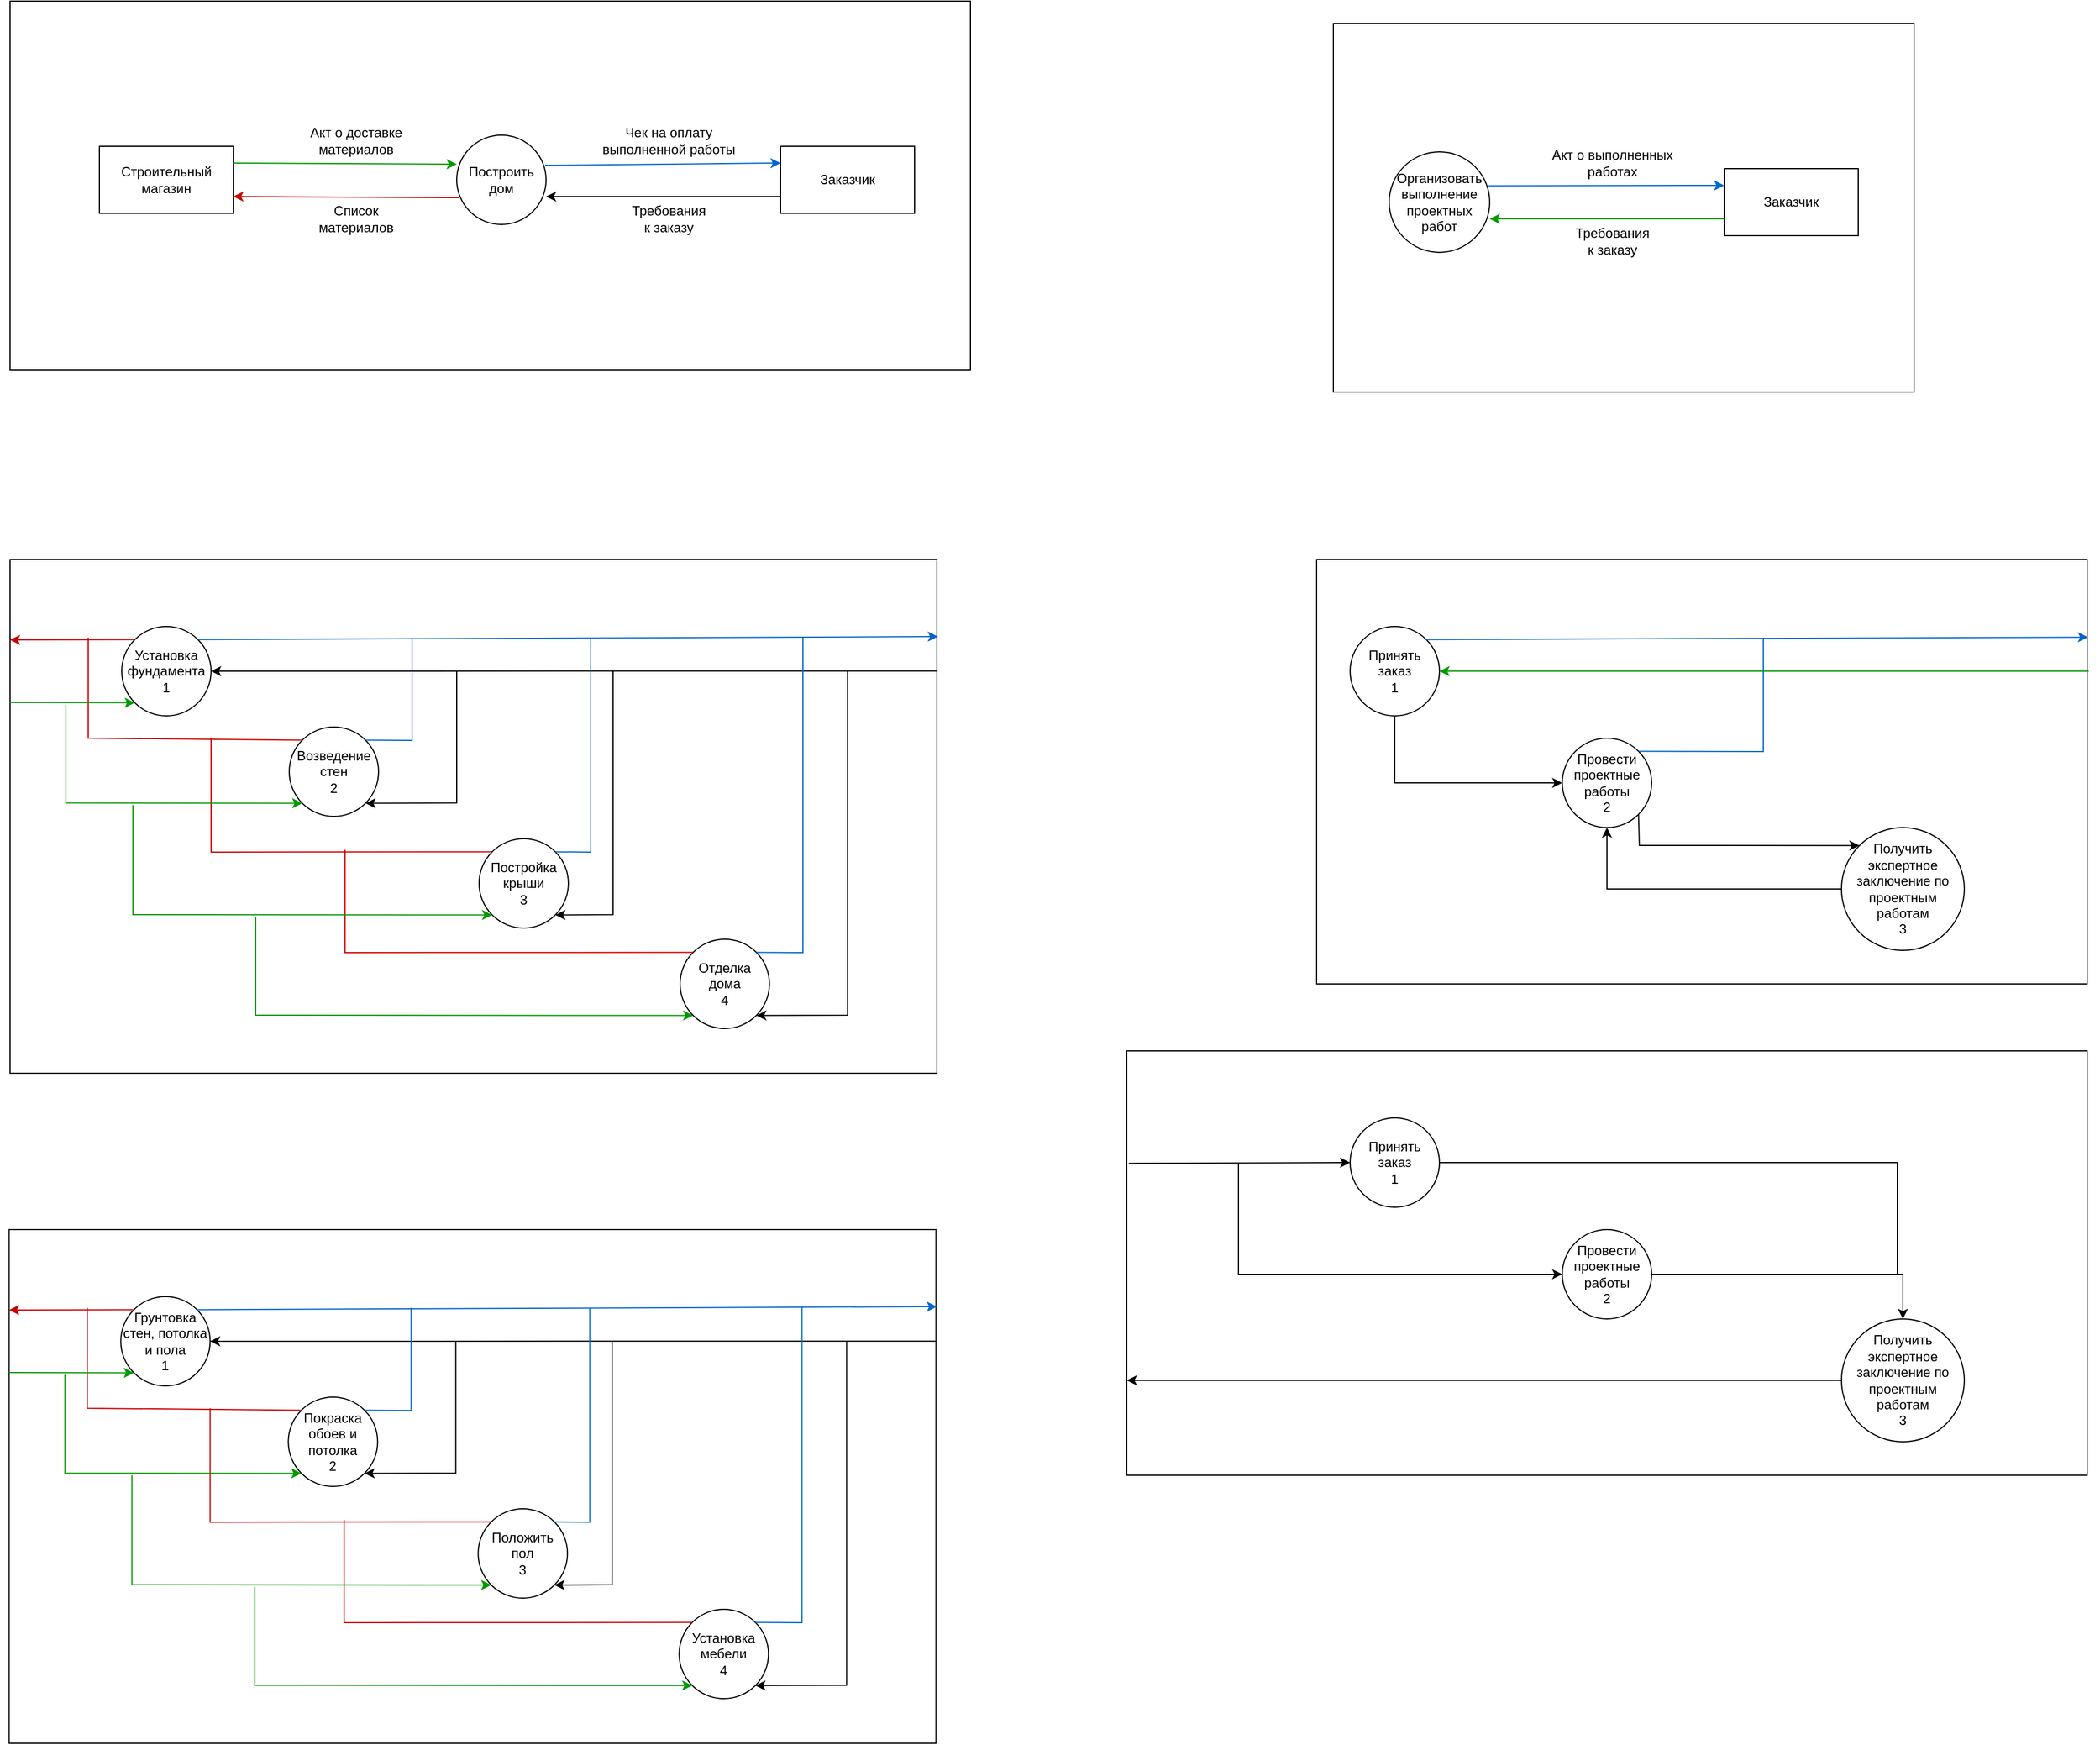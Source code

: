 <mxfile version="15.9.1" type="github">
  <diagram id="kLGH8_wrRS2nDSFc4sI2" name="Page-1">
    <mxGraphModel dx="1185" dy="635" grid="1" gridSize="10" guides="1" tooltips="1" connect="1" arrows="1" fold="1" page="1" pageScale="1" pageWidth="1654" pageHeight="2336" math="0" shadow="0">
      <root>
        <mxCell id="0" />
        <mxCell id="1" parent="0" />
        <mxCell id="j8icqUQ1kfynVK54_Jyx-13" value="" style="rounded=0;whiteSpace=wrap;html=1;" vertex="1" parent="1">
          <mxGeometry x="130" y="150" width="860" height="330" as="geometry" />
        </mxCell>
        <mxCell id="j8icqUQ1kfynVK54_Jyx-1" value="Построить дом" style="ellipse;whiteSpace=wrap;html=1;aspect=fixed;" vertex="1" parent="1">
          <mxGeometry x="530" y="270" width="80" height="80" as="geometry" />
        </mxCell>
        <mxCell id="j8icqUQ1kfynVK54_Jyx-3" value="Заказчик" style="rounded=0;whiteSpace=wrap;html=1;" vertex="1" parent="1">
          <mxGeometry x="820" y="280" width="120" height="60" as="geometry" />
        </mxCell>
        <mxCell id="j8icqUQ1kfynVK54_Jyx-4" value="Строительный магазин" style="rounded=0;whiteSpace=wrap;html=1;" vertex="1" parent="1">
          <mxGeometry x="210" y="280" width="120" height="60" as="geometry" />
        </mxCell>
        <mxCell id="j8icqUQ1kfynVK54_Jyx-5" value="" style="endArrow=classic;html=1;rounded=0;exitX=1;exitY=0.25;exitDx=0;exitDy=0;entryX=0;entryY=0.325;entryDx=0;entryDy=0;entryPerimeter=0;strokeColor=#009900;" edge="1" parent="1" source="j8icqUQ1kfynVK54_Jyx-4" target="j8icqUQ1kfynVK54_Jyx-1">
          <mxGeometry width="50" height="50" relative="1" as="geometry">
            <mxPoint x="430" y="450" as="sourcePoint" />
            <mxPoint x="480" y="400" as="targetPoint" />
          </mxGeometry>
        </mxCell>
        <mxCell id="j8icqUQ1kfynVK54_Jyx-6" value="" style="endArrow=classic;html=1;rounded=0;exitX=0.025;exitY=0.7;exitDx=0;exitDy=0;exitPerimeter=0;entryX=1;entryY=0.75;entryDx=0;entryDy=0;strokeColor=#CC0000;" edge="1" parent="1" source="j8icqUQ1kfynVK54_Jyx-1" target="j8icqUQ1kfynVK54_Jyx-4">
          <mxGeometry width="50" height="50" relative="1" as="geometry">
            <mxPoint x="450" y="390" as="sourcePoint" />
            <mxPoint x="500" y="340" as="targetPoint" />
          </mxGeometry>
        </mxCell>
        <mxCell id="j8icqUQ1kfynVK54_Jyx-7" value="" style="endArrow=classic;html=1;rounded=0;exitX=0.988;exitY=0.338;exitDx=0;exitDy=0;exitPerimeter=0;entryX=0;entryY=0.25;entryDx=0;entryDy=0;strokeColor=#0066CC;" edge="1" parent="1" source="j8icqUQ1kfynVK54_Jyx-1" target="j8icqUQ1kfynVK54_Jyx-3">
          <mxGeometry width="50" height="50" relative="1" as="geometry">
            <mxPoint x="630" y="370" as="sourcePoint" />
            <mxPoint x="680" y="320" as="targetPoint" />
          </mxGeometry>
        </mxCell>
        <mxCell id="j8icqUQ1kfynVK54_Jyx-8" value="" style="endArrow=classic;html=1;rounded=0;exitX=0;exitY=0.75;exitDx=0;exitDy=0;" edge="1" parent="1" source="j8icqUQ1kfynVK54_Jyx-3">
          <mxGeometry width="50" height="50" relative="1" as="geometry">
            <mxPoint x="660" y="400" as="sourcePoint" />
            <mxPoint x="610" y="325" as="targetPoint" />
          </mxGeometry>
        </mxCell>
        <mxCell id="j8icqUQ1kfynVK54_Jyx-9" value="Требования к заказу" style="text;html=1;strokeColor=none;fillColor=none;align=center;verticalAlign=middle;whiteSpace=wrap;rounded=0;" vertex="1" parent="1">
          <mxGeometry x="690" y="330" width="60" height="30" as="geometry" />
        </mxCell>
        <mxCell id="j8icqUQ1kfynVK54_Jyx-10" value="Акт о доставке материалов" style="text;html=1;strokeColor=none;fillColor=none;align=center;verticalAlign=middle;whiteSpace=wrap;rounded=0;" vertex="1" parent="1">
          <mxGeometry x="380" y="260" width="120" height="30" as="geometry" />
        </mxCell>
        <mxCell id="j8icqUQ1kfynVK54_Jyx-11" value="Список материалов" style="text;html=1;strokeColor=none;fillColor=none;align=center;verticalAlign=middle;whiteSpace=wrap;rounded=0;" vertex="1" parent="1">
          <mxGeometry x="410" y="330" width="60" height="30" as="geometry" />
        </mxCell>
        <mxCell id="j8icqUQ1kfynVK54_Jyx-12" value="Чек на оплату выполненной работы" style="text;html=1;strokeColor=none;fillColor=none;align=center;verticalAlign=middle;whiteSpace=wrap;rounded=0;" vertex="1" parent="1">
          <mxGeometry x="650" y="260" width="140" height="30" as="geometry" />
        </mxCell>
        <mxCell id="j8icqUQ1kfynVK54_Jyx-14" value="" style="rounded=0;whiteSpace=wrap;html=1;" vertex="1" parent="1">
          <mxGeometry x="130" y="650" width="830" height="460" as="geometry" />
        </mxCell>
        <mxCell id="j8icqUQ1kfynVK54_Jyx-15" value="Установка фундамента&lt;br&gt;1" style="ellipse;whiteSpace=wrap;html=1;aspect=fixed;" vertex="1" parent="1">
          <mxGeometry x="230" y="710" width="80" height="80" as="geometry" />
        </mxCell>
        <mxCell id="j8icqUQ1kfynVK54_Jyx-16" value="Возведение стен&lt;br&gt;2" style="ellipse;whiteSpace=wrap;html=1;aspect=fixed;" vertex="1" parent="1">
          <mxGeometry x="380" y="800" width="80" height="80" as="geometry" />
        </mxCell>
        <mxCell id="j8icqUQ1kfynVK54_Jyx-17" value="Постройка крыши&lt;br&gt;3" style="ellipse;whiteSpace=wrap;html=1;aspect=fixed;" vertex="1" parent="1">
          <mxGeometry x="550" y="900" width="80" height="80" as="geometry" />
        </mxCell>
        <mxCell id="j8icqUQ1kfynVK54_Jyx-18" value="Отделка дома&lt;br&gt;4" style="ellipse;whiteSpace=wrap;html=1;aspect=fixed;" vertex="1" parent="1">
          <mxGeometry x="730" y="990" width="80" height="80" as="geometry" />
        </mxCell>
        <mxCell id="j8icqUQ1kfynVK54_Jyx-19" value="" style="endArrow=classic;html=1;rounded=0;exitX=1;exitY=0.217;exitDx=0;exitDy=0;exitPerimeter=0;entryX=1;entryY=0.5;entryDx=0;entryDy=0;" edge="1" parent="1" source="j8icqUQ1kfynVK54_Jyx-14" target="j8icqUQ1kfynVK54_Jyx-15">
          <mxGeometry width="50" height="50" relative="1" as="geometry">
            <mxPoint x="520" y="840" as="sourcePoint" />
            <mxPoint x="570" y="790" as="targetPoint" />
          </mxGeometry>
        </mxCell>
        <mxCell id="j8icqUQ1kfynVK54_Jyx-23" value="" style="endArrow=classic;html=1;rounded=0;entryX=1;entryY=1;entryDx=0;entryDy=0;" edge="1" parent="1" target="j8icqUQ1kfynVK54_Jyx-16">
          <mxGeometry width="50" height="50" relative="1" as="geometry">
            <mxPoint x="530" y="750" as="sourcePoint" />
            <mxPoint x="570" y="790" as="targetPoint" />
            <Array as="points">
              <mxPoint x="530" y="868" />
            </Array>
          </mxGeometry>
        </mxCell>
        <mxCell id="j8icqUQ1kfynVK54_Jyx-24" value="" style="endArrow=classic;html=1;rounded=0;entryX=1;entryY=1;entryDx=0;entryDy=0;" edge="1" parent="1" target="j8icqUQ1kfynVK54_Jyx-17">
          <mxGeometry width="50" height="50" relative="1" as="geometry">
            <mxPoint x="670" y="750" as="sourcePoint" />
            <mxPoint x="700" y="770" as="targetPoint" />
            <Array as="points">
              <mxPoint x="670" y="968" />
            </Array>
          </mxGeometry>
        </mxCell>
        <mxCell id="j8icqUQ1kfynVK54_Jyx-25" value="" style="endArrow=classic;html=1;rounded=0;entryX=1;entryY=1;entryDx=0;entryDy=0;" edge="1" parent="1" target="j8icqUQ1kfynVK54_Jyx-18">
          <mxGeometry width="50" height="50" relative="1" as="geometry">
            <mxPoint x="880" y="750" as="sourcePoint" />
            <mxPoint x="910" y="850" as="targetPoint" />
            <Array as="points">
              <mxPoint x="880" y="1058" />
            </Array>
          </mxGeometry>
        </mxCell>
        <mxCell id="j8icqUQ1kfynVK54_Jyx-26" value="" style="endArrow=classic;html=1;rounded=0;exitX=1;exitY=0;exitDx=0;exitDy=0;entryX=1.001;entryY=0.15;entryDx=0;entryDy=0;entryPerimeter=0;strokeColor=#0066CC;" edge="1" parent="1" source="j8icqUQ1kfynVK54_Jyx-15" target="j8icqUQ1kfynVK54_Jyx-14">
          <mxGeometry width="50" height="50" relative="1" as="geometry">
            <mxPoint x="350" y="740" as="sourcePoint" />
            <mxPoint x="400" y="690" as="targetPoint" />
          </mxGeometry>
        </mxCell>
        <mxCell id="j8icqUQ1kfynVK54_Jyx-27" value="" style="endArrow=none;html=1;rounded=0;exitX=1;exitY=0;exitDx=0;exitDy=0;strokeColor=#0066CC;" edge="1" parent="1" source="j8icqUQ1kfynVK54_Jyx-16">
          <mxGeometry width="50" height="50" relative="1" as="geometry">
            <mxPoint x="470" y="850" as="sourcePoint" />
            <mxPoint x="490" y="720" as="targetPoint" />
            <Array as="points">
              <mxPoint x="490" y="812" />
            </Array>
          </mxGeometry>
        </mxCell>
        <mxCell id="j8icqUQ1kfynVK54_Jyx-28" value="" style="endArrow=none;html=1;rounded=0;strokeColor=#0066CC;exitX=1;exitY=0;exitDx=0;exitDy=0;" edge="1" parent="1" source="j8icqUQ1kfynVK54_Jyx-17">
          <mxGeometry width="50" height="50" relative="1" as="geometry">
            <mxPoint x="600" y="910" as="sourcePoint" />
            <mxPoint x="650" y="720" as="targetPoint" />
            <Array as="points">
              <mxPoint x="650" y="912" />
            </Array>
          </mxGeometry>
        </mxCell>
        <mxCell id="j8icqUQ1kfynVK54_Jyx-29" value="" style="endArrow=none;html=1;rounded=0;strokeColor=#0066CC;exitX=1;exitY=0;exitDx=0;exitDy=0;" edge="1" parent="1" source="j8icqUQ1kfynVK54_Jyx-18">
          <mxGeometry width="50" height="50" relative="1" as="geometry">
            <mxPoint x="790" y="970" as="sourcePoint" />
            <mxPoint x="840" y="720" as="targetPoint" />
            <Array as="points">
              <mxPoint x="840" y="1002" />
            </Array>
          </mxGeometry>
        </mxCell>
        <mxCell id="j8icqUQ1kfynVK54_Jyx-30" value="" style="endArrow=classic;html=1;rounded=0;strokeColor=#CC0000;exitX=0;exitY=0;exitDx=0;exitDy=0;" edge="1" parent="1" source="j8icqUQ1kfynVK54_Jyx-15">
          <mxGeometry width="50" height="50" relative="1" as="geometry">
            <mxPoint x="200" y="860" as="sourcePoint" />
            <mxPoint x="130" y="722" as="targetPoint" />
          </mxGeometry>
        </mxCell>
        <mxCell id="j8icqUQ1kfynVK54_Jyx-31" value="" style="endArrow=none;html=1;rounded=0;strokeColor=#CC0000;entryX=0;entryY=0;entryDx=0;entryDy=0;" edge="1" parent="1" target="j8icqUQ1kfynVK54_Jyx-16">
          <mxGeometry width="50" height="50" relative="1" as="geometry">
            <mxPoint x="200" y="720" as="sourcePoint" />
            <mxPoint x="360" y="840" as="targetPoint" />
            <Array as="points">
              <mxPoint x="200" y="810" />
            </Array>
          </mxGeometry>
        </mxCell>
        <mxCell id="j8icqUQ1kfynVK54_Jyx-32" value="" style="endArrow=none;html=1;rounded=0;strokeColor=#CC0000;entryX=0;entryY=0;entryDx=0;entryDy=0;" edge="1" parent="1" target="j8icqUQ1kfynVK54_Jyx-17">
          <mxGeometry width="50" height="50" relative="1" as="geometry">
            <mxPoint x="310" y="810" as="sourcePoint" />
            <mxPoint x="540" y="910" as="targetPoint" />
            <Array as="points">
              <mxPoint x="310" y="912" />
            </Array>
          </mxGeometry>
        </mxCell>
        <mxCell id="j8icqUQ1kfynVK54_Jyx-33" value="" style="endArrow=none;html=1;rounded=0;strokeColor=#CC0000;entryX=0;entryY=0;entryDx=0;entryDy=0;" edge="1" parent="1" target="j8icqUQ1kfynVK54_Jyx-18">
          <mxGeometry width="50" height="50" relative="1" as="geometry">
            <mxPoint x="430" y="910" as="sourcePoint" />
            <mxPoint x="670" y="1010" as="targetPoint" />
            <Array as="points">
              <mxPoint x="430" y="1002" />
            </Array>
          </mxGeometry>
        </mxCell>
        <mxCell id="j8icqUQ1kfynVK54_Jyx-34" value="" style="endArrow=classic;html=1;rounded=0;strokeColor=#009900;entryX=0;entryY=1;entryDx=0;entryDy=0;" edge="1" parent="1" target="j8icqUQ1kfynVK54_Jyx-15">
          <mxGeometry width="50" height="50" relative="1" as="geometry">
            <mxPoint x="130" y="778" as="sourcePoint" />
            <mxPoint x="190" y="750" as="targetPoint" />
          </mxGeometry>
        </mxCell>
        <mxCell id="j8icqUQ1kfynVK54_Jyx-35" value="" style="endArrow=classic;html=1;rounded=0;strokeColor=#009900;entryX=0;entryY=1;entryDx=0;entryDy=0;" edge="1" parent="1" target="j8icqUQ1kfynVK54_Jyx-16">
          <mxGeometry width="50" height="50" relative="1" as="geometry">
            <mxPoint x="180" y="780" as="sourcePoint" />
            <mxPoint x="260" y="870" as="targetPoint" />
            <Array as="points">
              <mxPoint x="180" y="868" />
            </Array>
          </mxGeometry>
        </mxCell>
        <mxCell id="j8icqUQ1kfynVK54_Jyx-36" value="" style="endArrow=classic;html=1;rounded=0;strokeColor=#009900;entryX=0;entryY=1;entryDx=0;entryDy=0;" edge="1" parent="1" target="j8icqUQ1kfynVK54_Jyx-17">
          <mxGeometry width="50" height="50" relative="1" as="geometry">
            <mxPoint x="240" y="870" as="sourcePoint" />
            <mxPoint x="350" y="960" as="targetPoint" />
            <Array as="points">
              <mxPoint x="240" y="968" />
            </Array>
          </mxGeometry>
        </mxCell>
        <mxCell id="j8icqUQ1kfynVK54_Jyx-37" value="" style="endArrow=classic;html=1;rounded=0;strokeColor=#009900;entryX=0;entryY=1;entryDx=0;entryDy=0;" edge="1" parent="1" target="j8icqUQ1kfynVK54_Jyx-18">
          <mxGeometry width="50" height="50" relative="1" as="geometry">
            <mxPoint x="350" y="970" as="sourcePoint" />
            <mxPoint x="580" y="1040" as="targetPoint" />
            <Array as="points">
              <mxPoint x="350" y="1058" />
            </Array>
          </mxGeometry>
        </mxCell>
        <mxCell id="j8icqUQ1kfynVK54_Jyx-38" value="" style="rounded=0;whiteSpace=wrap;html=1;" vertex="1" parent="1">
          <mxGeometry x="129.17" y="1250" width="830" height="460" as="geometry" />
        </mxCell>
        <mxCell id="j8icqUQ1kfynVK54_Jyx-39" value="Грунтовка стен, потолка и пола&lt;br&gt;1" style="ellipse;whiteSpace=wrap;html=1;aspect=fixed;" vertex="1" parent="1">
          <mxGeometry x="229.17" y="1310" width="80" height="80" as="geometry" />
        </mxCell>
        <mxCell id="j8icqUQ1kfynVK54_Jyx-40" value="Покраска обоев и потолка&lt;br&gt;2" style="ellipse;whiteSpace=wrap;html=1;aspect=fixed;" vertex="1" parent="1">
          <mxGeometry x="379.17" y="1400" width="80" height="80" as="geometry" />
        </mxCell>
        <mxCell id="j8icqUQ1kfynVK54_Jyx-41" value="Положить пол&lt;br&gt;3" style="ellipse;whiteSpace=wrap;html=1;aspect=fixed;" vertex="1" parent="1">
          <mxGeometry x="549.17" y="1500" width="80" height="80" as="geometry" />
        </mxCell>
        <mxCell id="j8icqUQ1kfynVK54_Jyx-42" value="Установка мебели&lt;br&gt;4" style="ellipse;whiteSpace=wrap;html=1;aspect=fixed;" vertex="1" parent="1">
          <mxGeometry x="729.17" y="1590" width="80" height="80" as="geometry" />
        </mxCell>
        <mxCell id="j8icqUQ1kfynVK54_Jyx-43" value="" style="endArrow=classic;html=1;rounded=0;exitX=1;exitY=0.217;exitDx=0;exitDy=0;exitPerimeter=0;entryX=1;entryY=0.5;entryDx=0;entryDy=0;" edge="1" parent="1" source="j8icqUQ1kfynVK54_Jyx-38" target="j8icqUQ1kfynVK54_Jyx-39">
          <mxGeometry width="50" height="50" relative="1" as="geometry">
            <mxPoint x="519.17" y="1440" as="sourcePoint" />
            <mxPoint x="569.17" y="1390" as="targetPoint" />
          </mxGeometry>
        </mxCell>
        <mxCell id="j8icqUQ1kfynVK54_Jyx-44" value="" style="endArrow=classic;html=1;rounded=0;entryX=1;entryY=1;entryDx=0;entryDy=0;" edge="1" parent="1" target="j8icqUQ1kfynVK54_Jyx-40">
          <mxGeometry width="50" height="50" relative="1" as="geometry">
            <mxPoint x="529.17" y="1350" as="sourcePoint" />
            <mxPoint x="569.17" y="1390" as="targetPoint" />
            <Array as="points">
              <mxPoint x="529.17" y="1468" />
            </Array>
          </mxGeometry>
        </mxCell>
        <mxCell id="j8icqUQ1kfynVK54_Jyx-45" value="" style="endArrow=classic;html=1;rounded=0;entryX=1;entryY=1;entryDx=0;entryDy=0;" edge="1" parent="1" target="j8icqUQ1kfynVK54_Jyx-41">
          <mxGeometry width="50" height="50" relative="1" as="geometry">
            <mxPoint x="669.17" y="1350" as="sourcePoint" />
            <mxPoint x="699.17" y="1370" as="targetPoint" />
            <Array as="points">
              <mxPoint x="669.17" y="1568" />
            </Array>
          </mxGeometry>
        </mxCell>
        <mxCell id="j8icqUQ1kfynVK54_Jyx-46" value="" style="endArrow=classic;html=1;rounded=0;entryX=1;entryY=1;entryDx=0;entryDy=0;" edge="1" parent="1" target="j8icqUQ1kfynVK54_Jyx-42">
          <mxGeometry width="50" height="50" relative="1" as="geometry">
            <mxPoint x="879.17" y="1350" as="sourcePoint" />
            <mxPoint x="909.17" y="1450" as="targetPoint" />
            <Array as="points">
              <mxPoint x="879.17" y="1658" />
            </Array>
          </mxGeometry>
        </mxCell>
        <mxCell id="j8icqUQ1kfynVK54_Jyx-47" value="" style="endArrow=classic;html=1;rounded=0;exitX=1;exitY=0;exitDx=0;exitDy=0;entryX=1.001;entryY=0.15;entryDx=0;entryDy=0;entryPerimeter=0;strokeColor=#0066CC;" edge="1" parent="1" source="j8icqUQ1kfynVK54_Jyx-39" target="j8icqUQ1kfynVK54_Jyx-38">
          <mxGeometry width="50" height="50" relative="1" as="geometry">
            <mxPoint x="349.17" y="1340" as="sourcePoint" />
            <mxPoint x="399.17" y="1290" as="targetPoint" />
          </mxGeometry>
        </mxCell>
        <mxCell id="j8icqUQ1kfynVK54_Jyx-48" value="" style="endArrow=none;html=1;rounded=0;exitX=1;exitY=0;exitDx=0;exitDy=0;strokeColor=#0066CC;" edge="1" parent="1" source="j8icqUQ1kfynVK54_Jyx-40">
          <mxGeometry width="50" height="50" relative="1" as="geometry">
            <mxPoint x="469.17" y="1450" as="sourcePoint" />
            <mxPoint x="489.17" y="1320" as="targetPoint" />
            <Array as="points">
              <mxPoint x="489.17" y="1412" />
            </Array>
          </mxGeometry>
        </mxCell>
        <mxCell id="j8icqUQ1kfynVK54_Jyx-49" value="" style="endArrow=none;html=1;rounded=0;strokeColor=#0066CC;exitX=1;exitY=0;exitDx=0;exitDy=0;" edge="1" parent="1" source="j8icqUQ1kfynVK54_Jyx-41">
          <mxGeometry width="50" height="50" relative="1" as="geometry">
            <mxPoint x="599.17" y="1510" as="sourcePoint" />
            <mxPoint x="649.17" y="1320" as="targetPoint" />
            <Array as="points">
              <mxPoint x="649.17" y="1512" />
            </Array>
          </mxGeometry>
        </mxCell>
        <mxCell id="j8icqUQ1kfynVK54_Jyx-50" value="" style="endArrow=none;html=1;rounded=0;strokeColor=#0066CC;exitX=1;exitY=0;exitDx=0;exitDy=0;" edge="1" parent="1" source="j8icqUQ1kfynVK54_Jyx-42">
          <mxGeometry width="50" height="50" relative="1" as="geometry">
            <mxPoint x="789.17" y="1570" as="sourcePoint" />
            <mxPoint x="839.17" y="1320" as="targetPoint" />
            <Array as="points">
              <mxPoint x="839.17" y="1602" />
            </Array>
          </mxGeometry>
        </mxCell>
        <mxCell id="j8icqUQ1kfynVK54_Jyx-51" value="" style="endArrow=classic;html=1;rounded=0;strokeColor=#CC0000;exitX=0;exitY=0;exitDx=0;exitDy=0;" edge="1" parent="1" source="j8icqUQ1kfynVK54_Jyx-39">
          <mxGeometry width="50" height="50" relative="1" as="geometry">
            <mxPoint x="199.17" y="1460" as="sourcePoint" />
            <mxPoint x="129.17" y="1322" as="targetPoint" />
          </mxGeometry>
        </mxCell>
        <mxCell id="j8icqUQ1kfynVK54_Jyx-52" value="" style="endArrow=none;html=1;rounded=0;strokeColor=#CC0000;entryX=0;entryY=0;entryDx=0;entryDy=0;" edge="1" parent="1" target="j8icqUQ1kfynVK54_Jyx-40">
          <mxGeometry width="50" height="50" relative="1" as="geometry">
            <mxPoint x="199.17" y="1320" as="sourcePoint" />
            <mxPoint x="359.17" y="1440" as="targetPoint" />
            <Array as="points">
              <mxPoint x="199.17" y="1410" />
            </Array>
          </mxGeometry>
        </mxCell>
        <mxCell id="j8icqUQ1kfynVK54_Jyx-53" value="" style="endArrow=none;html=1;rounded=0;strokeColor=#CC0000;entryX=0;entryY=0;entryDx=0;entryDy=0;" edge="1" parent="1" target="j8icqUQ1kfynVK54_Jyx-41">
          <mxGeometry width="50" height="50" relative="1" as="geometry">
            <mxPoint x="309.17" y="1410" as="sourcePoint" />
            <mxPoint x="539.17" y="1510" as="targetPoint" />
            <Array as="points">
              <mxPoint x="309.17" y="1512" />
            </Array>
          </mxGeometry>
        </mxCell>
        <mxCell id="j8icqUQ1kfynVK54_Jyx-54" value="" style="endArrow=none;html=1;rounded=0;strokeColor=#CC0000;entryX=0;entryY=0;entryDx=0;entryDy=0;" edge="1" parent="1" target="j8icqUQ1kfynVK54_Jyx-42">
          <mxGeometry width="50" height="50" relative="1" as="geometry">
            <mxPoint x="429.17" y="1510" as="sourcePoint" />
            <mxPoint x="669.17" y="1610" as="targetPoint" />
            <Array as="points">
              <mxPoint x="429.17" y="1602" />
            </Array>
          </mxGeometry>
        </mxCell>
        <mxCell id="j8icqUQ1kfynVK54_Jyx-55" value="" style="endArrow=classic;html=1;rounded=0;strokeColor=#009900;entryX=0;entryY=1;entryDx=0;entryDy=0;" edge="1" parent="1" target="j8icqUQ1kfynVK54_Jyx-39">
          <mxGeometry width="50" height="50" relative="1" as="geometry">
            <mxPoint x="129.17" y="1378" as="sourcePoint" />
            <mxPoint x="189.17" y="1350" as="targetPoint" />
          </mxGeometry>
        </mxCell>
        <mxCell id="j8icqUQ1kfynVK54_Jyx-56" value="" style="endArrow=classic;html=1;rounded=0;strokeColor=#009900;entryX=0;entryY=1;entryDx=0;entryDy=0;" edge="1" parent="1" target="j8icqUQ1kfynVK54_Jyx-40">
          <mxGeometry width="50" height="50" relative="1" as="geometry">
            <mxPoint x="179.17" y="1380" as="sourcePoint" />
            <mxPoint x="259.17" y="1470" as="targetPoint" />
            <Array as="points">
              <mxPoint x="179.17" y="1468" />
            </Array>
          </mxGeometry>
        </mxCell>
        <mxCell id="j8icqUQ1kfynVK54_Jyx-57" value="" style="endArrow=classic;html=1;rounded=0;strokeColor=#009900;entryX=0;entryY=1;entryDx=0;entryDy=0;" edge="1" parent="1" target="j8icqUQ1kfynVK54_Jyx-41">
          <mxGeometry width="50" height="50" relative="1" as="geometry">
            <mxPoint x="239.17" y="1470" as="sourcePoint" />
            <mxPoint x="349.17" y="1560" as="targetPoint" />
            <Array as="points">
              <mxPoint x="239.17" y="1568" />
            </Array>
          </mxGeometry>
        </mxCell>
        <mxCell id="j8icqUQ1kfynVK54_Jyx-58" value="" style="endArrow=classic;html=1;rounded=0;strokeColor=#009900;entryX=0;entryY=1;entryDx=0;entryDy=0;" edge="1" parent="1" target="j8icqUQ1kfynVK54_Jyx-42">
          <mxGeometry width="50" height="50" relative="1" as="geometry">
            <mxPoint x="349.17" y="1570" as="sourcePoint" />
            <mxPoint x="579.17" y="1640" as="targetPoint" />
            <Array as="points">
              <mxPoint x="349.17" y="1658" />
            </Array>
          </mxGeometry>
        </mxCell>
        <mxCell id="j8icqUQ1kfynVK54_Jyx-59" value="" style="rounded=0;whiteSpace=wrap;html=1;" vertex="1" parent="1">
          <mxGeometry x="1315" y="170" width="520" height="330" as="geometry" />
        </mxCell>
        <mxCell id="j8icqUQ1kfynVK54_Jyx-60" value="Организовать выполнение проектных работ" style="ellipse;whiteSpace=wrap;html=1;aspect=fixed;" vertex="1" parent="1">
          <mxGeometry x="1365" y="285" width="90" height="90" as="geometry" />
        </mxCell>
        <mxCell id="j8icqUQ1kfynVK54_Jyx-61" value="Заказчик" style="rounded=0;whiteSpace=wrap;html=1;" vertex="1" parent="1">
          <mxGeometry x="1665" y="300" width="120" height="60" as="geometry" />
        </mxCell>
        <mxCell id="j8icqUQ1kfynVK54_Jyx-65" value="" style="endArrow=classic;html=1;rounded=0;exitX=0.988;exitY=0.338;exitDx=0;exitDy=0;exitPerimeter=0;entryX=0;entryY=0.25;entryDx=0;entryDy=0;strokeColor=#0066CC;" edge="1" parent="1" source="j8icqUQ1kfynVK54_Jyx-60" target="j8icqUQ1kfynVK54_Jyx-61">
          <mxGeometry width="50" height="50" relative="1" as="geometry">
            <mxPoint x="1475" y="390" as="sourcePoint" />
            <mxPoint x="1525" y="340" as="targetPoint" />
          </mxGeometry>
        </mxCell>
        <mxCell id="j8icqUQ1kfynVK54_Jyx-66" value="" style="endArrow=classic;html=1;rounded=0;exitX=0;exitY=0.75;exitDx=0;exitDy=0;strokeColor=#009900;" edge="1" parent="1" source="j8icqUQ1kfynVK54_Jyx-61">
          <mxGeometry width="50" height="50" relative="1" as="geometry">
            <mxPoint x="1505" y="420" as="sourcePoint" />
            <mxPoint x="1455" y="345.0" as="targetPoint" />
          </mxGeometry>
        </mxCell>
        <mxCell id="j8icqUQ1kfynVK54_Jyx-67" value="Требования к заказу" style="text;html=1;strokeColor=none;fillColor=none;align=center;verticalAlign=middle;whiteSpace=wrap;rounded=0;" vertex="1" parent="1">
          <mxGeometry x="1535" y="350" width="60" height="30" as="geometry" />
        </mxCell>
        <mxCell id="j8icqUQ1kfynVK54_Jyx-70" value="Акт о выполненных работах" style="text;html=1;strokeColor=none;fillColor=none;align=center;verticalAlign=middle;whiteSpace=wrap;rounded=0;" vertex="1" parent="1">
          <mxGeometry x="1495" y="280" width="140" height="30" as="geometry" />
        </mxCell>
        <mxCell id="j8icqUQ1kfynVK54_Jyx-71" value="" style="rounded=0;whiteSpace=wrap;html=1;" vertex="1" parent="1">
          <mxGeometry x="1300" y="650" width="690" height="380" as="geometry" />
        </mxCell>
        <mxCell id="j8icqUQ1kfynVK54_Jyx-72" value="Принять заказ&lt;br&gt;1" style="ellipse;whiteSpace=wrap;html=1;aspect=fixed;" vertex="1" parent="1">
          <mxGeometry x="1330" y="710" width="80" height="80" as="geometry" />
        </mxCell>
        <mxCell id="j8icqUQ1kfynVK54_Jyx-73" value="Провести проектные работы&lt;br&gt;2" style="ellipse;whiteSpace=wrap;html=1;aspect=fixed;" vertex="1" parent="1">
          <mxGeometry x="1520" y="810" width="80" height="80" as="geometry" />
        </mxCell>
        <mxCell id="j8icqUQ1kfynVK54_Jyx-74" value="Получить экспертное заключение по проектным работам&lt;br&gt;3" style="ellipse;whiteSpace=wrap;html=1;aspect=fixed;" vertex="1" parent="1">
          <mxGeometry x="1770" y="890" width="110" height="110" as="geometry" />
        </mxCell>
        <mxCell id="j8icqUQ1kfynVK54_Jyx-92" value="" style="endArrow=classic;html=1;rounded=0;strokeColor=#0066CC;exitX=1;exitY=0;exitDx=0;exitDy=0;entryX=1.001;entryY=0.183;entryDx=0;entryDy=0;entryPerimeter=0;" edge="1" parent="1" source="j8icqUQ1kfynVK54_Jyx-72" target="j8icqUQ1kfynVK54_Jyx-71">
          <mxGeometry width="50" height="50" relative="1" as="geometry">
            <mxPoint x="1450" y="770" as="sourcePoint" />
            <mxPoint x="1500" y="720" as="targetPoint" />
          </mxGeometry>
        </mxCell>
        <mxCell id="j8icqUQ1kfynVK54_Jyx-93" value="" style="endArrow=none;html=1;rounded=0;strokeColor=#0066CC;exitX=1;exitY=0;exitDx=0;exitDy=0;" edge="1" parent="1" source="j8icqUQ1kfynVK54_Jyx-73">
          <mxGeometry width="50" height="50" relative="1" as="geometry">
            <mxPoint x="1700" y="770" as="sourcePoint" />
            <mxPoint x="1700" y="720" as="targetPoint" />
            <Array as="points">
              <mxPoint x="1700" y="822" />
            </Array>
          </mxGeometry>
        </mxCell>
        <mxCell id="j8icqUQ1kfynVK54_Jyx-95" value="" style="endArrow=classic;html=1;rounded=0;strokeColor=#009900;exitX=1.002;exitY=0.263;exitDx=0;exitDy=0;entryX=1;entryY=0.5;entryDx=0;entryDy=0;exitPerimeter=0;" edge="1" parent="1" source="j8icqUQ1kfynVK54_Jyx-71" target="j8icqUQ1kfynVK54_Jyx-72">
          <mxGeometry width="50" height="50" relative="1" as="geometry">
            <mxPoint x="1850" y="800" as="sourcePoint" />
            <mxPoint x="1900" y="750" as="targetPoint" />
          </mxGeometry>
        </mxCell>
        <mxCell id="j8icqUQ1kfynVK54_Jyx-96" value="" style="endArrow=classic;html=1;rounded=0;strokeColor=#000000;entryX=0;entryY=0.5;entryDx=0;entryDy=0;exitX=0.5;exitY=1;exitDx=0;exitDy=0;" edge="1" parent="1" source="j8icqUQ1kfynVK54_Jyx-72" target="j8icqUQ1kfynVK54_Jyx-73">
          <mxGeometry width="50" height="50" relative="1" as="geometry">
            <mxPoint x="1420" y="880" as="sourcePoint" />
            <mxPoint x="1470" y="830" as="targetPoint" />
            <Array as="points">
              <mxPoint x="1370" y="850" />
            </Array>
          </mxGeometry>
        </mxCell>
        <mxCell id="j8icqUQ1kfynVK54_Jyx-97" value="" style="endArrow=classic;html=1;rounded=0;strokeColor=#000000;entryX=0;entryY=0;entryDx=0;entryDy=0;exitX=1;exitY=1;exitDx=0;exitDy=0;" edge="1" parent="1" source="j8icqUQ1kfynVK54_Jyx-73" target="j8icqUQ1kfynVK54_Jyx-74">
          <mxGeometry width="50" height="50" relative="1" as="geometry">
            <mxPoint x="1570" y="970" as="sourcePoint" />
            <mxPoint x="1620" y="920" as="targetPoint" />
            <Array as="points">
              <mxPoint x="1589" y="906" />
            </Array>
          </mxGeometry>
        </mxCell>
        <mxCell id="j8icqUQ1kfynVK54_Jyx-98" value="" style="endArrow=classic;html=1;rounded=0;strokeColor=#000000;entryX=0.5;entryY=1;entryDx=0;entryDy=0;exitX=0;exitY=0.5;exitDx=0;exitDy=0;" edge="1" parent="1" source="j8icqUQ1kfynVK54_Jyx-74" target="j8icqUQ1kfynVK54_Jyx-73">
          <mxGeometry width="50" height="50" relative="1" as="geometry">
            <mxPoint x="1540" y="1010" as="sourcePoint" />
            <mxPoint x="1590" y="960" as="targetPoint" />
            <Array as="points">
              <mxPoint x="1560" y="945" />
            </Array>
          </mxGeometry>
        </mxCell>
        <mxCell id="j8icqUQ1kfynVK54_Jyx-99" value="" style="rounded=0;whiteSpace=wrap;html=1;" vertex="1" parent="1">
          <mxGeometry x="1130" y="1090" width="860" height="380" as="geometry" />
        </mxCell>
        <mxCell id="j8icqUQ1kfynVK54_Jyx-100" value="Принять заказ&lt;br&gt;1" style="ellipse;whiteSpace=wrap;html=1;aspect=fixed;" vertex="1" parent="1">
          <mxGeometry x="1330" y="1150" width="80" height="80" as="geometry" />
        </mxCell>
        <mxCell id="j8icqUQ1kfynVK54_Jyx-101" value="Провести проектные работы&lt;br&gt;2" style="ellipse;whiteSpace=wrap;html=1;aspect=fixed;" vertex="1" parent="1">
          <mxGeometry x="1520" y="1250" width="80" height="80" as="geometry" />
        </mxCell>
        <mxCell id="j8icqUQ1kfynVK54_Jyx-102" value="Получить экспертное заключение по проектным работам&lt;br&gt;3" style="ellipse;whiteSpace=wrap;html=1;aspect=fixed;" vertex="1" parent="1">
          <mxGeometry x="1770" y="1330" width="110" height="110" as="geometry" />
        </mxCell>
        <mxCell id="j8icqUQ1kfynVK54_Jyx-107" value="" style="endArrow=classic;html=1;rounded=0;strokeColor=#000000;entryX=0.5;entryY=0;entryDx=0;entryDy=0;exitX=1;exitY=0.5;exitDx=0;exitDy=0;" edge="1" parent="1" source="j8icqUQ1kfynVK54_Jyx-101" target="j8icqUQ1kfynVK54_Jyx-102">
          <mxGeometry width="50" height="50" relative="1" as="geometry">
            <mxPoint x="1570" y="1410" as="sourcePoint" />
            <mxPoint x="1620" y="1360" as="targetPoint" />
            <Array as="points">
              <mxPoint x="1825" y="1290" />
            </Array>
          </mxGeometry>
        </mxCell>
        <mxCell id="j8icqUQ1kfynVK54_Jyx-108" value="" style="endArrow=classic;html=1;rounded=0;strokeColor=#000000;exitX=0;exitY=0.5;exitDx=0;exitDy=0;" edge="1" parent="1" source="j8icqUQ1kfynVK54_Jyx-102">
          <mxGeometry width="50" height="50" relative="1" as="geometry">
            <mxPoint x="1540" y="1450" as="sourcePoint" />
            <mxPoint x="1130" y="1385" as="targetPoint" />
            <Array as="points">
              <mxPoint x="1560" y="1385" />
            </Array>
          </mxGeometry>
        </mxCell>
        <mxCell id="j8icqUQ1kfynVK54_Jyx-109" value="" style="endArrow=classic;html=1;rounded=0;strokeColor=#000000;exitX=0.002;exitY=0.265;exitDx=0;exitDy=0;entryX=0;entryY=0.5;entryDx=0;entryDy=0;exitPerimeter=0;" edge="1" parent="1" source="j8icqUQ1kfynVK54_Jyx-99" target="j8icqUQ1kfynVK54_Jyx-100">
          <mxGeometry width="50" height="50" relative="1" as="geometry">
            <mxPoint x="1150" y="1220" as="sourcePoint" />
            <mxPoint x="1200" y="1170" as="targetPoint" />
          </mxGeometry>
        </mxCell>
        <mxCell id="j8icqUQ1kfynVK54_Jyx-110" value="" style="endArrow=classic;html=1;rounded=0;strokeColor=#000000;entryX=0;entryY=0.5;entryDx=0;entryDy=0;" edge="1" parent="1" target="j8icqUQ1kfynVK54_Jyx-101">
          <mxGeometry width="50" height="50" relative="1" as="geometry">
            <mxPoint x="1230" y="1190" as="sourcePoint" />
            <mxPoint x="1440" y="1280" as="targetPoint" />
            <Array as="points">
              <mxPoint x="1230" y="1290" />
            </Array>
          </mxGeometry>
        </mxCell>
        <mxCell id="j8icqUQ1kfynVK54_Jyx-111" value="" style="endArrow=none;html=1;rounded=0;strokeColor=#000000;exitX=1;exitY=0.5;exitDx=0;exitDy=0;" edge="1" parent="1" source="j8icqUQ1kfynVK54_Jyx-100">
          <mxGeometry width="50" height="50" relative="1" as="geometry">
            <mxPoint x="1450" y="1220" as="sourcePoint" />
            <mxPoint x="1820" y="1290" as="targetPoint" />
            <Array as="points">
              <mxPoint x="1820" y="1190" />
            </Array>
          </mxGeometry>
        </mxCell>
      </root>
    </mxGraphModel>
  </diagram>
</mxfile>
